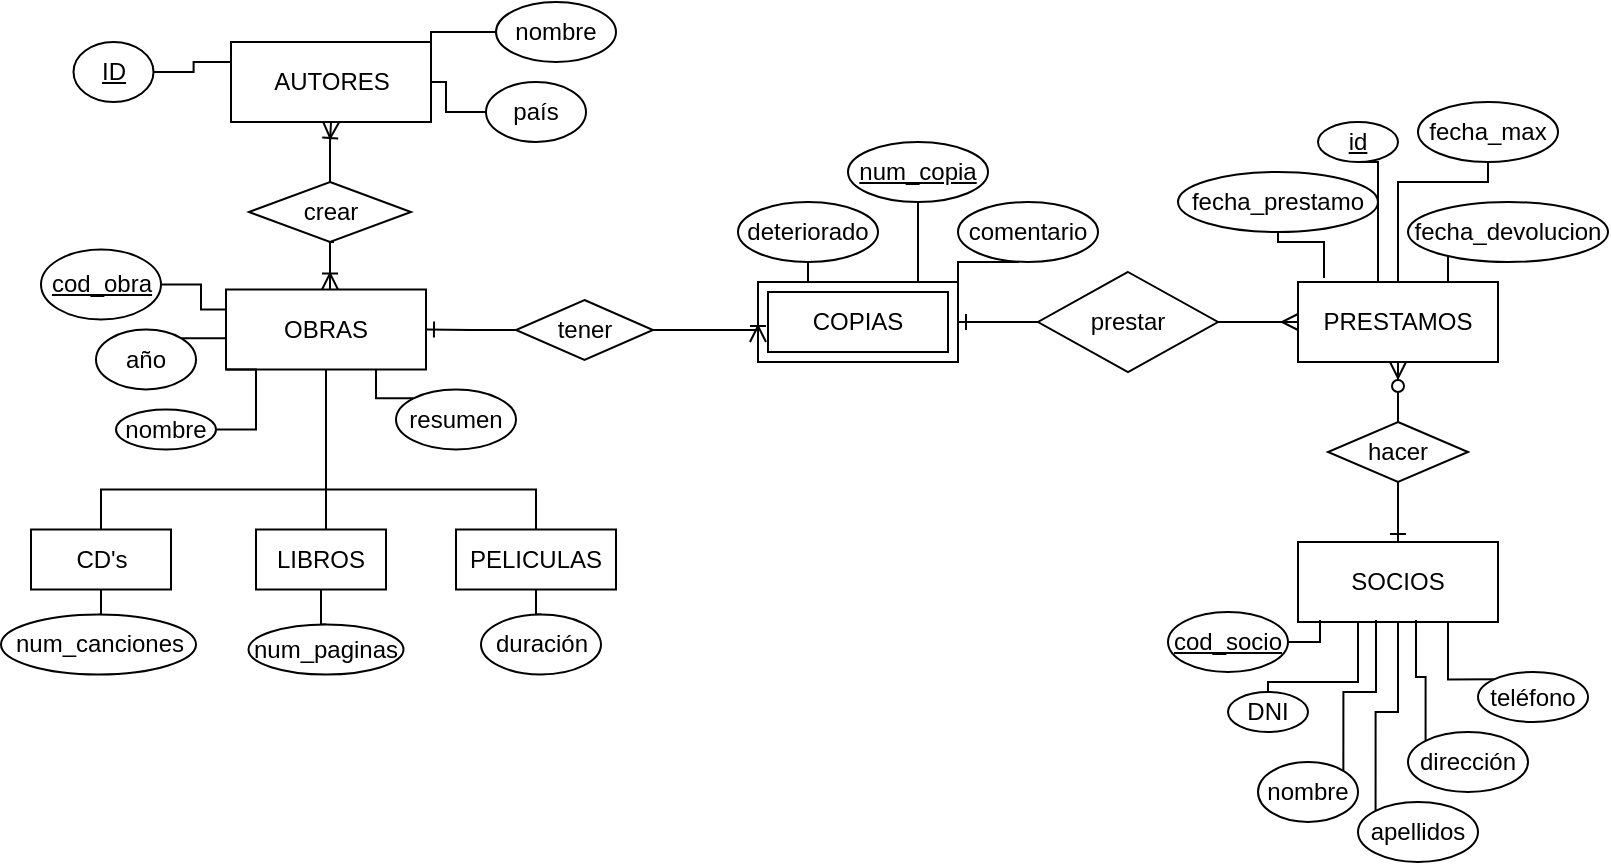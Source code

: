 <mxfile version="14.3.2" type="github">
  <diagram id="R2lEEEUBdFMjLlhIrx00" name="Page-1">
    <mxGraphModel dx="1102" dy="582" grid="1" gridSize="10" guides="1" tooltips="1" connect="1" arrows="1" fold="1" page="1" pageScale="1" pageWidth="850" pageHeight="1100" math="0" shadow="0" extFonts="Permanent Marker^https://fonts.googleapis.com/css?family=Permanent+Marker">
      <root>
        <mxCell id="0" />
        <mxCell id="1" parent="0" />
        <mxCell id="C-vyLk0tnHw3VtMMgP7b-1" value="" style="edgeStyle=entityRelationEdgeStyle;endArrow=ERmany;startArrow=none;endFill=0;startFill=0;rounded=0;" parent="1" source="VnSQdyTV14uaLhzkakWN-29" target="xiQ97uNpSnIvWhDSAz-k-2" edge="1">
          <mxGeometry width="100" height="100" relative="1" as="geometry">
            <mxPoint x="740" y="200" as="sourcePoint" />
            <mxPoint x="770" y="200" as="targetPoint" />
          </mxGeometry>
        </mxCell>
        <mxCell id="VnSQdyTV14uaLhzkakWN-25" value="" style="edgeStyle=entityRelationEdgeStyle;endArrow=none;startArrow=ERone;endFill=0;startFill=0;rounded=0;exitX=1;exitY=0.5;exitDx=0;exitDy=0;" parent="1" source="xiQ97uNpSnIvWhDSAz-k-18" target="VnSQdyTV14uaLhzkakWN-29" edge="1">
          <mxGeometry width="100" height="100" relative="1" as="geometry">
            <mxPoint x="570" y="200" as="sourcePoint" />
            <mxPoint x="620" y="200" as="targetPoint" />
          </mxGeometry>
        </mxCell>
        <mxCell id="VnSQdyTV14uaLhzkakWN-29" value="prestar" style="shape=rhombus;perimeter=rhombusPerimeter;whiteSpace=wrap;html=1;align=center;" parent="1" vertex="1">
          <mxGeometry x="530" y="165" width="90" height="50" as="geometry" />
        </mxCell>
        <mxCell id="xiQ97uNpSnIvWhDSAz-k-65" value="" style="edgeStyle=orthogonalEdgeStyle;rounded=0;orthogonalLoop=1;jettySize=auto;html=1;startArrow=none;startFill=0;endArrow=none;endFill=0;strokeColor=#000000;exitX=0.13;exitY=-0.05;exitDx=0;exitDy=0;exitPerimeter=0;" parent="1" source="xiQ97uNpSnIvWhDSAz-k-2" target="xiQ97uNpSnIvWhDSAz-k-64" edge="1">
          <mxGeometry relative="1" as="geometry" />
        </mxCell>
        <mxCell id="xiQ97uNpSnIvWhDSAz-k-70" style="edgeStyle=orthogonalEdgeStyle;rounded=0;orthogonalLoop=1;jettySize=auto;html=1;exitX=0.25;exitY=0;exitDx=0;exitDy=0;entryX=0.5;entryY=1;entryDx=0;entryDy=0;startArrow=none;startFill=0;endArrow=none;endFill=0;strokeColor=#000000;" parent="1" source="xiQ97uNpSnIvWhDSAz-k-2" target="xiQ97uNpSnIvWhDSAz-k-67" edge="1">
          <mxGeometry relative="1" as="geometry">
            <Array as="points">
              <mxPoint x="700" y="170" />
              <mxPoint x="700" y="110" />
            </Array>
          </mxGeometry>
        </mxCell>
        <mxCell id="xiQ97uNpSnIvWhDSAz-k-2" value="PRESTAMOS" style="whiteSpace=wrap;html=1;align=center;" parent="1" vertex="1">
          <mxGeometry x="660" y="170" width="100" height="40" as="geometry" />
        </mxCell>
        <mxCell id="wZ0q3QmjNy6iUSkFVxez-17" style="edgeStyle=orthogonalEdgeStyle;rounded=0;orthogonalLoop=1;jettySize=auto;html=1;entryX=0.5;entryY=1;entryDx=0;entryDy=0;endArrow=ERzeroToMany;endFill=1;" parent="1" source="wZ0q3QmjNy6iUSkFVxez-18" target="xiQ97uNpSnIvWhDSAz-k-2" edge="1">
          <mxGeometry relative="1" as="geometry" />
        </mxCell>
        <mxCell id="xiQ97uNpSnIvWhDSAz-k-4" value="SOCIOS" style="whiteSpace=wrap;html=1;align=center;" parent="1" vertex="1">
          <mxGeometry x="660" y="300" width="100" height="40" as="geometry" />
        </mxCell>
        <mxCell id="xiQ97uNpSnIvWhDSAz-k-27" value="" style="edgeStyle=orthogonalEdgeStyle;rounded=0;orthogonalLoop=1;jettySize=auto;html=1;startArrow=none;startFill=0;endArrow=ERone;endFill=0;strokeColor=#000000;entryX=1;entryY=0.5;entryDx=0;entryDy=0;exitX=0;exitY=0.5;exitDx=0;exitDy=0;" parent="1" target="xiQ97uNpSnIvWhDSAz-k-28" edge="1" source="AzQ4X8OMOFGF9KDekyqR-4">
          <mxGeometry relative="1" as="geometry">
            <mxPoint x="226.5" y="90" as="targetPoint" />
            <mxPoint x="357" y="194" as="sourcePoint" />
            <Array as="points" />
          </mxGeometry>
        </mxCell>
        <mxCell id="xiQ97uNpSnIvWhDSAz-k-58" value="" style="edgeStyle=orthogonalEdgeStyle;rounded=0;orthogonalLoop=1;jettySize=auto;html=1;startArrow=none;startFill=0;endArrow=none;endFill=0;strokeColor=#000000;exitX=0.25;exitY=0;exitDx=0;exitDy=0;" parent="1" source="xiQ97uNpSnIvWhDSAz-k-18" target="xiQ97uNpSnIvWhDSAz-k-57" edge="1">
          <mxGeometry relative="1" as="geometry" />
        </mxCell>
        <mxCell id="xiQ97uNpSnIvWhDSAz-k-60" value="" style="edgeStyle=orthogonalEdgeStyle;rounded=0;orthogonalLoop=1;jettySize=auto;html=1;startArrow=none;startFill=0;endArrow=none;endFill=0;strokeColor=#000000;entryX=0.5;entryY=1;entryDx=0;entryDy=0;" parent="1" source="xiQ97uNpSnIvWhDSAz-k-18" target="xiQ97uNpSnIvWhDSAz-k-61" edge="1">
          <mxGeometry relative="1" as="geometry">
            <mxPoint x="450" y="130" as="targetPoint" />
            <Array as="points">
              <mxPoint x="470" y="160" />
              <mxPoint x="470" y="160" />
            </Array>
          </mxGeometry>
        </mxCell>
        <mxCell id="xiQ97uNpSnIvWhDSAz-k-63" style="edgeStyle=orthogonalEdgeStyle;rounded=0;orthogonalLoop=1;jettySize=auto;html=1;exitX=1;exitY=0;exitDx=0;exitDy=0;entryX=0.5;entryY=1;entryDx=0;entryDy=0;startArrow=none;startFill=0;endArrow=none;endFill=0;strokeColor=#000000;" parent="1" source="xiQ97uNpSnIvWhDSAz-k-18" target="xiQ97uNpSnIvWhDSAz-k-62" edge="1">
          <mxGeometry relative="1" as="geometry">
            <Array as="points">
              <mxPoint x="490" y="160" />
              <mxPoint x="520" y="160" />
              <mxPoint x="520" y="145" />
            </Array>
          </mxGeometry>
        </mxCell>
        <mxCell id="xiQ97uNpSnIvWhDSAz-k-18" value="COPIAS" style="shape=ext;margin=3;double=1;whiteSpace=wrap;html=1;align=center;" parent="1" vertex="1">
          <mxGeometry x="390" y="170" width="100" height="40" as="geometry" />
        </mxCell>
        <mxCell id="xiQ97uNpSnIvWhDSAz-k-28" value="OBRAS" style="whiteSpace=wrap;html=1;align=center;" parent="1" vertex="1">
          <mxGeometry x="124" y="173.75" width="100" height="40" as="geometry" />
        </mxCell>
        <mxCell id="RQ4P_Y4M47uosacc_4Vz-31" style="edgeStyle=orthogonalEdgeStyle;rounded=0;orthogonalLoop=1;jettySize=auto;html=1;exitX=0.5;exitY=1;exitDx=0;exitDy=0;endArrow=none;endFill=0;" parent="1" source="xiQ97uNpSnIvWhDSAz-k-29" target="xiQ97uNpSnIvWhDSAz-k-28" edge="1">
          <mxGeometry relative="1" as="geometry">
            <Array as="points">
              <mxPoint x="62" y="273.75" />
              <mxPoint x="174" y="273.75" />
            </Array>
          </mxGeometry>
        </mxCell>
        <mxCell id="xiQ97uNpSnIvWhDSAz-k-29" value="CD&#39;s" style="whiteSpace=wrap;html=1;align=center;" parent="1" vertex="1">
          <mxGeometry x="26.5" y="293.75" width="70" height="30" as="geometry" />
        </mxCell>
        <mxCell id="wZ0q3QmjNy6iUSkFVxez-23" style="edgeStyle=orthogonalEdgeStyle;rounded=0;orthogonalLoop=1;jettySize=auto;html=1;exitX=0.5;exitY=0;exitDx=0;exitDy=0;entryX=0.5;entryY=1;entryDx=0;entryDy=0;startArrow=none;startFill=0;endArrow=none;endFill=0;" parent="1" source="xiQ97uNpSnIvWhDSAz-k-37" target="xiQ97uNpSnIvWhDSAz-k-28" edge="1">
          <mxGeometry relative="1" as="geometry">
            <Array as="points">
              <mxPoint x="279" y="273.75" />
              <mxPoint x="174" y="273.75" />
            </Array>
          </mxGeometry>
        </mxCell>
        <mxCell id="xiQ97uNpSnIvWhDSAz-k-37" value="PELICULAS" style="whiteSpace=wrap;html=1;align=center;" parent="1" vertex="1">
          <mxGeometry x="239" y="293.75" width="80" height="30" as="geometry" />
        </mxCell>
        <mxCell id="xiQ97uNpSnIvWhDSAz-k-40" value="AUTORES" style="whiteSpace=wrap;html=1;align=center;" parent="1" vertex="1">
          <mxGeometry x="126.5" y="50" width="100" height="40" as="geometry" />
        </mxCell>
        <mxCell id="RQ4P_Y4M47uosacc_4Vz-30" style="edgeStyle=orthogonalEdgeStyle;rounded=0;orthogonalLoop=1;jettySize=auto;html=1;entryX=0;entryY=0.25;entryDx=0;entryDy=0;endArrow=none;endFill=0;" parent="1" source="xiQ97uNpSnIvWhDSAz-k-44" target="xiQ97uNpSnIvWhDSAz-k-40" edge="1">
          <mxGeometry relative="1" as="geometry" />
        </mxCell>
        <mxCell id="xiQ97uNpSnIvWhDSAz-k-44" value="&lt;u&gt;ID&lt;/u&gt;" style="ellipse;whiteSpace=wrap;html=1;" parent="1" vertex="1">
          <mxGeometry x="47.75" y="50" width="40" height="30" as="geometry" />
        </mxCell>
        <mxCell id="RQ4P_Y4M47uosacc_4Vz-28" style="edgeStyle=orthogonalEdgeStyle;rounded=0;orthogonalLoop=1;jettySize=auto;html=1;exitX=0;exitY=0.5;exitDx=0;exitDy=0;entryX=1;entryY=0.25;entryDx=0;entryDy=0;endArrow=none;endFill=0;" parent="1" source="xiQ97uNpSnIvWhDSAz-k-47" target="xiQ97uNpSnIvWhDSAz-k-40" edge="1">
          <mxGeometry relative="1" as="geometry" />
        </mxCell>
        <mxCell id="xiQ97uNpSnIvWhDSAz-k-47" value="nombre" style="ellipse;whiteSpace=wrap;html=1;align=center;" parent="1" vertex="1">
          <mxGeometry x="259" y="30" width="60" height="30" as="geometry" />
        </mxCell>
        <mxCell id="RQ4P_Y4M47uosacc_4Vz-29" style="edgeStyle=orthogonalEdgeStyle;rounded=0;orthogonalLoop=1;jettySize=auto;html=1;endArrow=none;endFill=0;" parent="1" source="xiQ97uNpSnIvWhDSAz-k-48" target="xiQ97uNpSnIvWhDSAz-k-40" edge="1">
          <mxGeometry relative="1" as="geometry" />
        </mxCell>
        <mxCell id="xiQ97uNpSnIvWhDSAz-k-48" value="país" style="ellipse;whiteSpace=wrap;html=1;" parent="1" vertex="1">
          <mxGeometry x="254" y="70" width="50" height="30" as="geometry" />
        </mxCell>
        <mxCell id="wZ0q3QmjNy6iUSkFVxez-24" style="edgeStyle=orthogonalEdgeStyle;rounded=0;orthogonalLoop=1;jettySize=auto;html=1;exitX=0.5;exitY=0;exitDx=0;exitDy=0;entryX=0.5;entryY=1;entryDx=0;entryDy=0;startArrow=none;startFill=0;endArrow=none;endFill=0;" parent="1" source="xiQ97uNpSnIvWhDSAz-k-51" target="xiQ97uNpSnIvWhDSAz-k-29" edge="1">
          <mxGeometry relative="1" as="geometry" />
        </mxCell>
        <mxCell id="xiQ97uNpSnIvWhDSAz-k-51" value="num_canciones" style="ellipse;whiteSpace=wrap;html=1;" parent="1" vertex="1">
          <mxGeometry x="11.5" y="336.25" width="97.5" height="30" as="geometry" />
        </mxCell>
        <mxCell id="wZ0q3QmjNy6iUSkFVxez-25" style="edgeStyle=orthogonalEdgeStyle;rounded=0;orthogonalLoop=1;jettySize=auto;html=1;exitX=0.5;exitY=0;exitDx=0;exitDy=0;entryX=0.5;entryY=1;entryDx=0;entryDy=0;startArrow=none;startFill=0;endArrow=none;endFill=0;" parent="1" source="xiQ97uNpSnIvWhDSAz-k-53" target="xiQ97uNpSnIvWhDSAz-k-31" edge="1">
          <mxGeometry relative="1" as="geometry" />
        </mxCell>
        <mxCell id="xiQ97uNpSnIvWhDSAz-k-53" value="num_paginas" style="ellipse;whiteSpace=wrap;html=1;" parent="1" vertex="1">
          <mxGeometry x="135.25" y="341.25" width="77.5" height="25" as="geometry" />
        </mxCell>
        <mxCell id="wZ0q3QmjNy6iUSkFVxez-26" style="edgeStyle=orthogonalEdgeStyle;rounded=0;orthogonalLoop=1;jettySize=auto;html=1;exitX=0.5;exitY=0;exitDx=0;exitDy=0;entryX=0.5;entryY=1;entryDx=0;entryDy=0;startArrow=none;startFill=0;endArrow=none;endFill=0;" parent="1" source="xiQ97uNpSnIvWhDSAz-k-55" target="xiQ97uNpSnIvWhDSAz-k-37" edge="1">
          <mxGeometry relative="1" as="geometry" />
        </mxCell>
        <mxCell id="xiQ97uNpSnIvWhDSAz-k-55" value="duración" style="ellipse;whiteSpace=wrap;html=1;" parent="1" vertex="1">
          <mxGeometry x="251.5" y="336.25" width="60" height="30" as="geometry" />
        </mxCell>
        <mxCell id="xiQ97uNpSnIvWhDSAz-k-57" value="deteriorado" style="ellipse;whiteSpace=wrap;html=1;" parent="1" vertex="1">
          <mxGeometry x="380" y="130" width="70" height="30" as="geometry" />
        </mxCell>
        <mxCell id="xiQ97uNpSnIvWhDSAz-k-61" value="&lt;u&gt;num_copia&lt;/u&gt;" style="ellipse;whiteSpace=wrap;html=1;" parent="1" vertex="1">
          <mxGeometry x="435" y="100" width="70" height="30" as="geometry" />
        </mxCell>
        <mxCell id="xiQ97uNpSnIvWhDSAz-k-62" value="comentario" style="ellipse;whiteSpace=wrap;html=1;" parent="1" vertex="1">
          <mxGeometry x="490" y="130" width="70" height="30" as="geometry" />
        </mxCell>
        <mxCell id="xiQ97uNpSnIvWhDSAz-k-64" value="fecha_prestamo" style="ellipse;whiteSpace=wrap;html=1;" parent="1" vertex="1">
          <mxGeometry x="600" y="115" width="100" height="30" as="geometry" />
        </mxCell>
        <mxCell id="xiQ97uNpSnIvWhDSAz-k-67" value="&lt;u&gt;id&lt;/u&gt;" style="ellipse;whiteSpace=wrap;html=1;" parent="1" vertex="1">
          <mxGeometry x="670" y="90" width="40" height="20" as="geometry" />
        </mxCell>
        <mxCell id="xiQ97uNpSnIvWhDSAz-k-71" style="edgeStyle=orthogonalEdgeStyle;rounded=0;orthogonalLoop=1;jettySize=auto;html=1;exitX=0.5;exitY=1;exitDx=0;exitDy=0;entryX=0.5;entryY=0;entryDx=0;entryDy=0;startArrow=none;startFill=0;endArrow=none;endFill=0;strokeColor=#000000;" parent="1" source="xiQ97uNpSnIvWhDSAz-k-68" target="xiQ97uNpSnIvWhDSAz-k-2" edge="1">
          <mxGeometry relative="1" as="geometry">
            <Array as="points">
              <mxPoint x="755" y="120" />
              <mxPoint x="710" y="120" />
            </Array>
          </mxGeometry>
        </mxCell>
        <mxCell id="xiQ97uNpSnIvWhDSAz-k-68" value="fecha_max" style="ellipse;whiteSpace=wrap;html=1;" parent="1" vertex="1">
          <mxGeometry x="720" y="80" width="70" height="30" as="geometry" />
        </mxCell>
        <mxCell id="AzQ4X8OMOFGF9KDekyqR-7" style="edgeStyle=orthogonalEdgeStyle;rounded=0;orthogonalLoop=1;jettySize=auto;html=1;exitX=0;exitY=1;exitDx=0;exitDy=0;startArrow=none;startFill=0;endArrow=none;endFill=0;entryX=0.75;entryY=0;entryDx=0;entryDy=0;" edge="1" parent="1" source="xiQ97uNpSnIvWhDSAz-k-69" target="xiQ97uNpSnIvWhDSAz-k-2">
          <mxGeometry relative="1" as="geometry">
            <mxPoint x="727" y="168" as="targetPoint" />
          </mxGeometry>
        </mxCell>
        <mxCell id="xiQ97uNpSnIvWhDSAz-k-69" value="fecha_devolucion" style="ellipse;whiteSpace=wrap;html=1;" parent="1" vertex="1">
          <mxGeometry x="715" y="130" width="100" height="30" as="geometry" />
        </mxCell>
        <mxCell id="xiQ97uNpSnIvWhDSAz-k-81" style="edgeStyle=orthogonalEdgeStyle;rounded=0;orthogonalLoop=1;jettySize=auto;html=1;exitX=1;exitY=0.5;exitDx=0;exitDy=0;entryX=0.11;entryY=0.975;entryDx=0;entryDy=0;entryPerimeter=0;startArrow=none;startFill=0;endArrow=none;endFill=0;strokeColor=#000000;" parent="1" source="xiQ97uNpSnIvWhDSAz-k-73" target="xiQ97uNpSnIvWhDSAz-k-4" edge="1">
          <mxGeometry relative="1" as="geometry" />
        </mxCell>
        <mxCell id="xiQ97uNpSnIvWhDSAz-k-73" value="&lt;u&gt;cod_socio&lt;/u&gt;" style="ellipse;whiteSpace=wrap;html=1;" parent="1" vertex="1">
          <mxGeometry x="595" y="335" width="60" height="30" as="geometry" />
        </mxCell>
        <mxCell id="xiQ97uNpSnIvWhDSAz-k-82" style="edgeStyle=orthogonalEdgeStyle;rounded=0;orthogonalLoop=1;jettySize=auto;html=1;entryX=0.25;entryY=1;entryDx=0;entryDy=0;startArrow=none;startFill=0;endArrow=none;endFill=0;strokeColor=#000000;" parent="1" source="xiQ97uNpSnIvWhDSAz-k-74" target="xiQ97uNpSnIvWhDSAz-k-4" edge="1">
          <mxGeometry relative="1" as="geometry">
            <Array as="points">
              <mxPoint x="645" y="370" />
              <mxPoint x="690" y="370" />
            </Array>
          </mxGeometry>
        </mxCell>
        <mxCell id="xiQ97uNpSnIvWhDSAz-k-74" value="DNI" style="ellipse;whiteSpace=wrap;html=1;" parent="1" vertex="1">
          <mxGeometry x="625" y="375" width="40" height="20" as="geometry" />
        </mxCell>
        <mxCell id="xiQ97uNpSnIvWhDSAz-k-83" style="edgeStyle=orthogonalEdgeStyle;rounded=0;orthogonalLoop=1;jettySize=auto;html=1;exitX=1;exitY=0;exitDx=0;exitDy=0;entryX=0.39;entryY=0.975;entryDx=0;entryDy=0;entryPerimeter=0;startArrow=none;startFill=0;endArrow=none;endFill=0;strokeColor=#000000;" parent="1" source="xiQ97uNpSnIvWhDSAz-k-75" target="xiQ97uNpSnIvWhDSAz-k-4" edge="1">
          <mxGeometry relative="1" as="geometry" />
        </mxCell>
        <mxCell id="xiQ97uNpSnIvWhDSAz-k-75" value="nombre" style="ellipse;whiteSpace=wrap;html=1;" parent="1" vertex="1">
          <mxGeometry x="640" y="410" width="50" height="30" as="geometry" />
        </mxCell>
        <mxCell id="xiQ97uNpSnIvWhDSAz-k-79" style="edgeStyle=orthogonalEdgeStyle;rounded=0;orthogonalLoop=1;jettySize=auto;html=1;exitX=0;exitY=1;exitDx=0;exitDy=0;startArrow=none;startFill=0;endArrow=none;endFill=0;strokeColor=#000000;" parent="1" source="xiQ97uNpSnIvWhDSAz-k-76" target="xiQ97uNpSnIvWhDSAz-k-4" edge="1">
          <mxGeometry relative="1" as="geometry" />
        </mxCell>
        <mxCell id="xiQ97uNpSnIvWhDSAz-k-76" value="apellidos" style="ellipse;whiteSpace=wrap;html=1;" parent="1" vertex="1">
          <mxGeometry x="690" y="430" width="60" height="30" as="geometry" />
        </mxCell>
        <mxCell id="xiQ97uNpSnIvWhDSAz-k-84" style="edgeStyle=orthogonalEdgeStyle;rounded=0;orthogonalLoop=1;jettySize=auto;html=1;exitX=0;exitY=0;exitDx=0;exitDy=0;entryX=0.59;entryY=0.975;entryDx=0;entryDy=0;entryPerimeter=0;startArrow=none;startFill=0;endArrow=none;endFill=0;strokeColor=#000000;" parent="1" source="xiQ97uNpSnIvWhDSAz-k-78" target="xiQ97uNpSnIvWhDSAz-k-4" edge="1">
          <mxGeometry relative="1" as="geometry" />
        </mxCell>
        <mxCell id="xiQ97uNpSnIvWhDSAz-k-78" value="dirección" style="ellipse;whiteSpace=wrap;html=1;" parent="1" vertex="1">
          <mxGeometry x="715" y="395" width="60" height="30" as="geometry" />
        </mxCell>
        <mxCell id="xiQ97uNpSnIvWhDSAz-k-85" style="edgeStyle=orthogonalEdgeStyle;rounded=0;orthogonalLoop=1;jettySize=auto;html=1;exitX=0;exitY=0;exitDx=0;exitDy=0;entryX=0.75;entryY=1;entryDx=0;entryDy=0;startArrow=none;startFill=0;endArrow=none;endFill=0;strokeColor=#000000;" parent="1" source="xiQ97uNpSnIvWhDSAz-k-80" target="xiQ97uNpSnIvWhDSAz-k-4" edge="1">
          <mxGeometry relative="1" as="geometry" />
        </mxCell>
        <mxCell id="xiQ97uNpSnIvWhDSAz-k-80" value="teléfono" style="ellipse;whiteSpace=wrap;html=1;" parent="1" vertex="1">
          <mxGeometry x="750" y="365" width="55" height="25" as="geometry" />
        </mxCell>
        <mxCell id="wZ0q3QmjNy6iUSkFVxez-14" style="edgeStyle=orthogonalEdgeStyle;rounded=0;orthogonalLoop=1;jettySize=auto;html=1;entryX=0;entryY=0.25;entryDx=0;entryDy=0;endArrow=none;endFill=0;" parent="1" source="RQ4P_Y4M47uosacc_4Vz-1" target="xiQ97uNpSnIvWhDSAz-k-28" edge="1">
          <mxGeometry relative="1" as="geometry" />
        </mxCell>
        <mxCell id="RQ4P_Y4M47uosacc_4Vz-1" value="&lt;u&gt;cod_obra&lt;/u&gt;" style="ellipse;whiteSpace=wrap;html=1;" parent="1" vertex="1">
          <mxGeometry x="31.5" y="153.75" width="60" height="35" as="geometry" />
        </mxCell>
        <mxCell id="RQ4P_Y4M47uosacc_4Vz-37" style="edgeStyle=orthogonalEdgeStyle;rounded=0;orthogonalLoop=1;jettySize=auto;html=1;exitX=1;exitY=0;exitDx=0;exitDy=0;entryX=0;entryY=0.5;entryDx=0;entryDy=0;endArrow=none;endFill=0;" parent="1" source="RQ4P_Y4M47uosacc_4Vz-3" target="xiQ97uNpSnIvWhDSAz-k-28" edge="1">
          <mxGeometry relative="1" as="geometry" />
        </mxCell>
        <mxCell id="RQ4P_Y4M47uosacc_4Vz-3" value="año" style="ellipse;whiteSpace=wrap;html=1;" parent="1" vertex="1">
          <mxGeometry x="59" y="193.75" width="50" height="30" as="geometry" />
        </mxCell>
        <mxCell id="RQ4P_Y4M47uosacc_4Vz-39" style="edgeStyle=orthogonalEdgeStyle;rounded=0;orthogonalLoop=1;jettySize=auto;html=1;exitX=0;exitY=0;exitDx=0;exitDy=0;entryX=0.75;entryY=1;entryDx=0;entryDy=0;endArrow=none;endFill=0;" parent="1" source="RQ4P_Y4M47uosacc_4Vz-4" target="xiQ97uNpSnIvWhDSAz-k-28" edge="1">
          <mxGeometry relative="1" as="geometry" />
        </mxCell>
        <mxCell id="RQ4P_Y4M47uosacc_4Vz-4" value="resumen" style="ellipse;whiteSpace=wrap;html=1;" parent="1" vertex="1">
          <mxGeometry x="209" y="223.75" width="60" height="30" as="geometry" />
        </mxCell>
        <mxCell id="wZ0q3QmjNy6iUSkFVxez-16" style="edgeStyle=orthogonalEdgeStyle;rounded=0;orthogonalLoop=1;jettySize=auto;html=1;entryX=0;entryY=1;entryDx=0;entryDy=0;endArrow=none;endFill=0;" parent="1" source="RQ4P_Y4M47uosacc_4Vz-9" target="xiQ97uNpSnIvWhDSAz-k-28" edge="1">
          <mxGeometry relative="1" as="geometry" />
        </mxCell>
        <mxCell id="RQ4P_Y4M47uosacc_4Vz-9" value="nombre" style="ellipse;whiteSpace=wrap;html=1;" parent="1" vertex="1">
          <mxGeometry x="69" y="233.75" width="50" height="20" as="geometry" />
        </mxCell>
        <mxCell id="wZ0q3QmjNy6iUSkFVxez-22" value="" style="edgeStyle=orthogonalEdgeStyle;rounded=0;orthogonalLoop=1;jettySize=auto;html=1;startArrow=none;startFill=0;endArrow=none;endFill=0;" parent="1" source="xiQ97uNpSnIvWhDSAz-k-31" target="xiQ97uNpSnIvWhDSAz-k-28" edge="1">
          <mxGeometry relative="1" as="geometry">
            <Array as="points">
              <mxPoint x="174" y="283.75" />
              <mxPoint x="174" y="283.75" />
            </Array>
          </mxGeometry>
        </mxCell>
        <mxCell id="xiQ97uNpSnIvWhDSAz-k-31" value="LIBROS" style="whiteSpace=wrap;html=1;align=center;" parent="1" vertex="1">
          <mxGeometry x="139" y="293.75" width="65" height="30" as="geometry" />
        </mxCell>
        <mxCell id="wZ0q3QmjNy6iUSkFVxez-18" value="hacer" style="shape=rhombus;perimeter=rhombusPerimeter;whiteSpace=wrap;html=1;align=center;" parent="1" vertex="1">
          <mxGeometry x="675" y="240" width="70" height="30" as="geometry" />
        </mxCell>
        <mxCell id="wZ0q3QmjNy6iUSkFVxez-19" style="edgeStyle=orthogonalEdgeStyle;rounded=0;orthogonalLoop=1;jettySize=auto;html=1;entryX=0.5;entryY=1;entryDx=0;entryDy=0;endArrow=none;endFill=0;startArrow=ERone;startFill=0;" parent="1" source="xiQ97uNpSnIvWhDSAz-k-4" target="wZ0q3QmjNy6iUSkFVxez-18" edge="1">
          <mxGeometry relative="1" as="geometry">
            <mxPoint x="710" y="300" as="sourcePoint" />
            <mxPoint x="710" y="210" as="targetPoint" />
          </mxGeometry>
        </mxCell>
        <mxCell id="AzQ4X8OMOFGF9KDekyqR-2" value="" style="edgeStyle=orthogonalEdgeStyle;rounded=0;orthogonalLoop=1;jettySize=auto;html=1;endArrow=ERoneToMany;endFill=0;startArrow=none;startFill=0;" edge="1" parent="1" source="AzQ4X8OMOFGF9KDekyqR-1" target="xiQ97uNpSnIvWhDSAz-k-40">
          <mxGeometry relative="1" as="geometry" />
        </mxCell>
        <mxCell id="AzQ4X8OMOFGF9KDekyqR-3" value="" style="edgeStyle=orthogonalEdgeStyle;rounded=0;orthogonalLoop=1;jettySize=auto;html=1;endArrow=ERoneToMany;endFill=0;entryX=0.5;entryY=0;entryDx=0;entryDy=0;startArrow=none;startFill=0;" edge="1" parent="1">
          <mxGeometry relative="1" as="geometry">
            <mxPoint x="178" y="150" as="sourcePoint" />
            <mxPoint x="176" y="173.75" as="targetPoint" />
          </mxGeometry>
        </mxCell>
        <mxCell id="AzQ4X8OMOFGF9KDekyqR-1" value="crear" style="shape=rhombus;perimeter=rhombusPerimeter;whiteSpace=wrap;html=1;align=center;" vertex="1" parent="1">
          <mxGeometry x="135.5" y="120" width="81" height="30" as="geometry" />
        </mxCell>
        <mxCell id="AzQ4X8OMOFGF9KDekyqR-4" value="tener" style="shape=rhombus;perimeter=rhombusPerimeter;whiteSpace=wrap;html=1;align=center;" vertex="1" parent="1">
          <mxGeometry x="269" y="179" width="68.5" height="30" as="geometry" />
        </mxCell>
        <mxCell id="AzQ4X8OMOFGF9KDekyqR-5" value="" style="edgeStyle=orthogonalEdgeStyle;rounded=0;orthogonalLoop=1;jettySize=auto;html=1;startArrow=ERoneToMany;startFill=0;endArrow=none;endFill=0;strokeColor=#000000;entryX=1;entryY=0.5;entryDx=0;entryDy=0;exitX=0;exitY=0.75;exitDx=0;exitDy=0;" edge="1" parent="1" source="xiQ97uNpSnIvWhDSAz-k-18" target="AzQ4X8OMOFGF9KDekyqR-4">
          <mxGeometry relative="1" as="geometry">
            <mxPoint x="224" y="193.75" as="targetPoint" />
            <mxPoint x="390" y="200" as="sourcePoint" />
            <Array as="points">
              <mxPoint x="390" y="194" />
            </Array>
          </mxGeometry>
        </mxCell>
      </root>
    </mxGraphModel>
  </diagram>
</mxfile>
